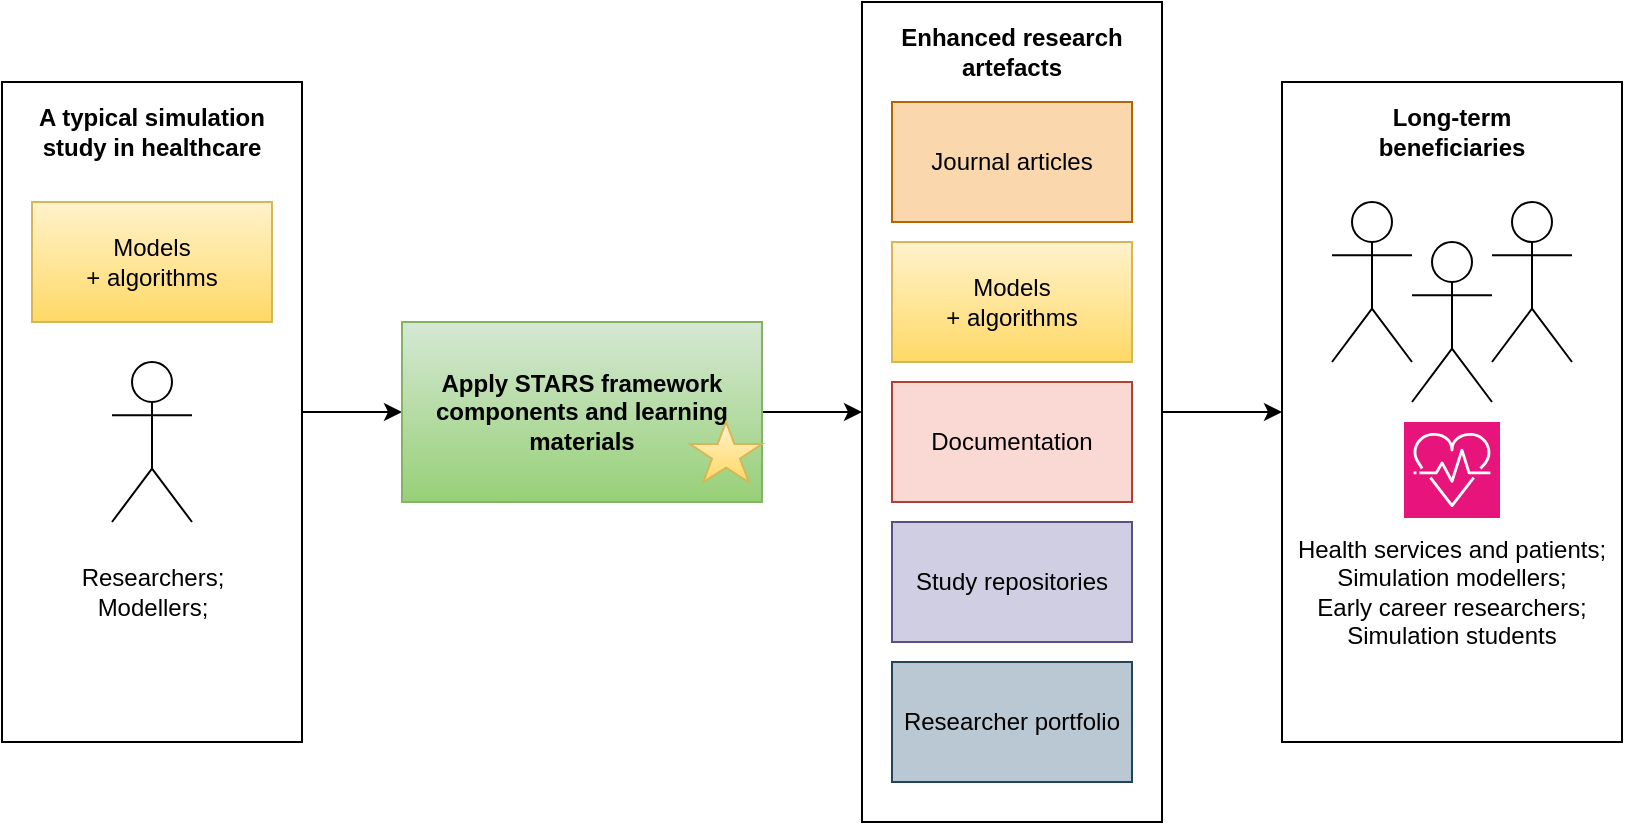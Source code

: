 <mxfile version="24.3.1" type="device">
  <diagram name="Page-1" id="pmpSa6uPhdf1qUuKNXph">
    <mxGraphModel dx="1647" dy="956" grid="1" gridSize="10" guides="1" tooltips="1" connect="1" arrows="1" fold="1" page="1" pageScale="1" pageWidth="1169" pageHeight="827" math="0" shadow="0">
      <root>
        <mxCell id="0" />
        <mxCell id="1" parent="0" />
        <mxCell id="fUcmUgfhtiMG-nf0lif0-28" style="edgeStyle=orthogonalEdgeStyle;rounded=0;orthogonalLoop=1;jettySize=auto;html=1;exitX=1;exitY=0.5;exitDx=0;exitDy=0;" parent="1" source="fUcmUgfhtiMG-nf0lif0-1" target="fUcmUgfhtiMG-nf0lif0-8" edge="1">
          <mxGeometry relative="1" as="geometry" />
        </mxCell>
        <mxCell id="fUcmUgfhtiMG-nf0lif0-1" value="" style="rounded=0;whiteSpace=wrap;html=1;" parent="1" vertex="1">
          <mxGeometry x="130" y="60" width="150" height="330" as="geometry" />
        </mxCell>
        <mxCell id="fUcmUgfhtiMG-nf0lif0-2" value="&lt;div&gt;&lt;br&gt;&lt;/div&gt;&lt;div&gt;Researchers;&lt;/div&gt;&lt;div&gt;Modellers;&lt;/div&gt;" style="shape=umlActor;verticalLabelPosition=bottom;verticalAlign=top;html=1;outlineConnect=0;" parent="1" vertex="1">
          <mxGeometry x="185" y="200" width="40" height="80" as="geometry" />
        </mxCell>
        <mxCell id="fUcmUgfhtiMG-nf0lif0-5" value="&lt;div&gt;Models &lt;br&gt;&lt;/div&gt;&lt;div&gt;+ algorithms&lt;/div&gt;" style="rounded=0;whiteSpace=wrap;html=1;strokeColor=#d6b656;fillColor=#fff2cc;gradientColor=#ffd966;" parent="1" vertex="1">
          <mxGeometry x="145" y="120" width="120" height="60" as="geometry" />
        </mxCell>
        <mxCell id="fUcmUgfhtiMG-nf0lif0-7" value="A typical simulation study in healthcare" style="text;strokeColor=none;align=center;fillColor=none;html=1;verticalAlign=middle;whiteSpace=wrap;rounded=0;fontStyle=1" parent="1" vertex="1">
          <mxGeometry x="130" y="70" width="150" height="30" as="geometry" />
        </mxCell>
        <mxCell id="fUcmUgfhtiMG-nf0lif0-29" style="edgeStyle=orthogonalEdgeStyle;rounded=0;orthogonalLoop=1;jettySize=auto;html=1;exitX=1;exitY=0.5;exitDx=0;exitDy=0;entryX=0;entryY=0.5;entryDx=0;entryDy=0;" parent="1" source="fUcmUgfhtiMG-nf0lif0-8" target="fUcmUgfhtiMG-nf0lif0-10" edge="1">
          <mxGeometry relative="1" as="geometry">
            <mxPoint x="550" y="250" as="targetPoint" />
          </mxGeometry>
        </mxCell>
        <mxCell id="fUcmUgfhtiMG-nf0lif0-8" value="Apply STARS framework components and learning materials" style="rounded=0;whiteSpace=wrap;html=1;fillColor=#d5e8d4;gradientColor=#97d077;strokeColor=#82b366;fontStyle=1" parent="1" vertex="1">
          <mxGeometry x="330" y="180" width="180" height="90" as="geometry" />
        </mxCell>
        <mxCell id="fUcmUgfhtiMG-nf0lif0-9" value="" style="verticalLabelPosition=bottom;verticalAlign=top;html=1;shape=mxgraph.basic.star;fillColor=#fff2cc;gradientColor=#ffd966;strokeColor=#d6b656;" parent="1" vertex="1">
          <mxGeometry x="474" y="230" width="36" height="30" as="geometry" />
        </mxCell>
        <mxCell id="fUcmUgfhtiMG-nf0lif0-30" style="edgeStyle=orthogonalEdgeStyle;rounded=0;orthogonalLoop=1;jettySize=auto;html=1;exitX=1;exitY=0.5;exitDx=0;exitDy=0;entryX=0;entryY=0.5;entryDx=0;entryDy=0;" parent="1" source="fUcmUgfhtiMG-nf0lif0-10" target="fUcmUgfhtiMG-nf0lif0-17" edge="1">
          <mxGeometry relative="1" as="geometry" />
        </mxCell>
        <mxCell id="fUcmUgfhtiMG-nf0lif0-10" value="" style="rounded=0;whiteSpace=wrap;html=1;" parent="1" vertex="1">
          <mxGeometry x="560" y="20" width="150" height="410" as="geometry" />
        </mxCell>
        <mxCell id="fUcmUgfhtiMG-nf0lif0-11" value="Journal articles" style="rounded=0;whiteSpace=wrap;html=1;fillColor=#fad7ac;strokeColor=#b46504;" parent="1" vertex="1">
          <mxGeometry x="575" y="70" width="120" height="60" as="geometry" />
        </mxCell>
        <mxCell id="fUcmUgfhtiMG-nf0lif0-12" value="Enhanced research artefacts" style="text;strokeColor=none;align=center;fillColor=none;html=1;verticalAlign=middle;whiteSpace=wrap;rounded=0;fontStyle=1" parent="1" vertex="1">
          <mxGeometry x="575" y="30" width="120" height="30" as="geometry" />
        </mxCell>
        <mxCell id="fUcmUgfhtiMG-nf0lif0-13" value="Documentation" style="rounded=0;whiteSpace=wrap;html=1;fillColor=#fad9d5;strokeColor=#ae4132;" parent="1" vertex="1">
          <mxGeometry x="575" y="210" width="120" height="60" as="geometry" />
        </mxCell>
        <mxCell id="fUcmUgfhtiMG-nf0lif0-14" value="&lt;div&gt;Models &lt;br&gt;&lt;/div&gt;&lt;div&gt;+ algorithms&lt;/div&gt;" style="rounded=0;whiteSpace=wrap;html=1;strokeColor=#d6b656;fillColor=#fff2cc;gradientColor=#ffd966;" parent="1" vertex="1">
          <mxGeometry x="575" y="140" width="120" height="60" as="geometry" />
        </mxCell>
        <mxCell id="fUcmUgfhtiMG-nf0lif0-15" value="Study repositories" style="rounded=0;whiteSpace=wrap;html=1;fillColor=#d0cee2;strokeColor=#56517e;" parent="1" vertex="1">
          <mxGeometry x="575" y="280" width="120" height="60" as="geometry" />
        </mxCell>
        <mxCell id="fUcmUgfhtiMG-nf0lif0-16" value="Researcher portfolio" style="rounded=0;whiteSpace=wrap;html=1;fillColor=#bac8d3;strokeColor=#23445d;" parent="1" vertex="1">
          <mxGeometry x="575" y="350" width="120" height="60" as="geometry" />
        </mxCell>
        <mxCell id="fUcmUgfhtiMG-nf0lif0-17" value="" style="rounded=0;whiteSpace=wrap;html=1;" parent="1" vertex="1">
          <mxGeometry x="770" y="60" width="170" height="330" as="geometry" />
        </mxCell>
        <mxCell id="fUcmUgfhtiMG-nf0lif0-18" value="Long-term beneficiaries" style="text;strokeColor=none;align=center;fillColor=none;html=1;verticalAlign=middle;whiteSpace=wrap;rounded=0;fontStyle=1" parent="1" vertex="1">
          <mxGeometry x="795" y="70" width="120" height="30" as="geometry" />
        </mxCell>
        <mxCell id="fUcmUgfhtiMG-nf0lif0-19" value="" style="shape=umlActor;verticalLabelPosition=bottom;verticalAlign=top;html=1;outlineConnect=0;" parent="1" vertex="1">
          <mxGeometry x="795" y="120" width="40" height="80" as="geometry" />
        </mxCell>
        <mxCell id="fUcmUgfhtiMG-nf0lif0-20" value="" style="shape=umlActor;verticalLabelPosition=bottom;verticalAlign=top;html=1;outlineConnect=0;" parent="1" vertex="1">
          <mxGeometry x="835" y="140" width="40" height="80" as="geometry" />
        </mxCell>
        <mxCell id="fUcmUgfhtiMG-nf0lif0-21" value="" style="shape=umlActor;verticalLabelPosition=bottom;verticalAlign=top;html=1;outlineConnect=0;" parent="1" vertex="1">
          <mxGeometry x="875" y="120" width="40" height="80" as="geometry" />
        </mxCell>
        <mxCell id="fUcmUgfhtiMG-nf0lif0-25" value="&lt;div&gt;Health services and patients;&lt;br&gt;&lt;/div&gt;&lt;div&gt;Simulation modellers;&lt;/div&gt;&lt;div&gt;Early career researchers;&lt;/div&gt;&lt;div&gt;Simulation students&lt;br&gt;&lt;/div&gt;" style="text;strokeColor=none;align=center;fillColor=none;html=1;verticalAlign=middle;whiteSpace=wrap;rounded=0;" parent="1" vertex="1">
          <mxGeometry x="773" y="300" width="164" height="30" as="geometry" />
        </mxCell>
        <mxCell id="fUcmUgfhtiMG-nf0lif0-27" value="" style="sketch=0;points=[[0,0,0],[0.25,0,0],[0.5,0,0],[0.75,0,0],[1,0,0],[0,1,0],[0.25,1,0],[0.5,1,0],[0.75,1,0],[1,1,0],[0,0.25,0],[0,0.5,0],[0,0.75,0],[1,0.25,0],[1,0.5,0],[1,0.75,0]];points=[[0,0,0],[0.25,0,0],[0.5,0,0],[0.75,0,0],[1,0,0],[0,1,0],[0.25,1,0],[0.5,1,0],[0.75,1,0],[1,1,0],[0,0.25,0],[0,0.5,0],[0,0.75,0],[1,0.25,0],[1,0.5,0],[1,0.75,0]];outlineConnect=0;fontColor=#232F3E;fillColor=#E7157B;strokeColor=#ffffff;dashed=0;verticalLabelPosition=bottom;verticalAlign=top;align=center;html=1;fontSize=12;fontStyle=0;aspect=fixed;shape=mxgraph.aws4.resourceIcon;resIcon=mxgraph.aws4.personal_health_dashboard;" parent="1" vertex="1">
          <mxGeometry x="831" y="230" width="48" height="48" as="geometry" />
        </mxCell>
      </root>
    </mxGraphModel>
  </diagram>
</mxfile>

